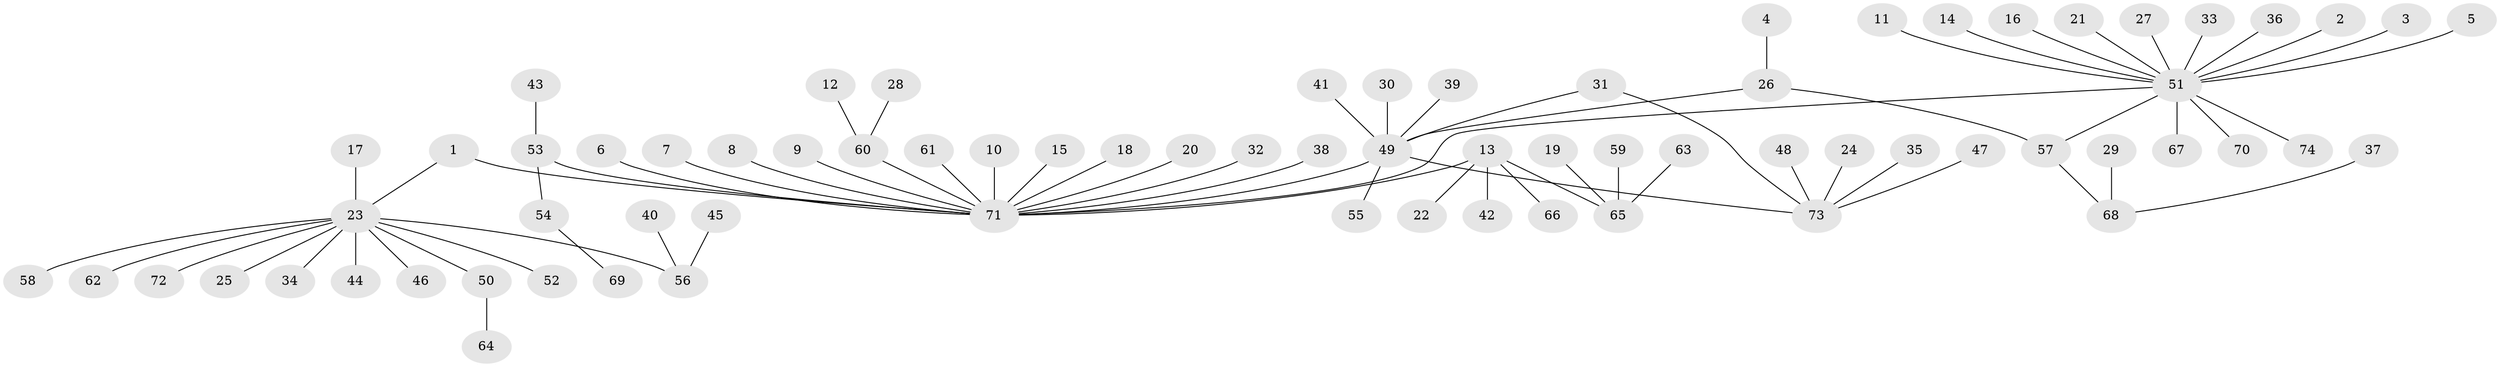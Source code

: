 // original degree distribution, {19: 0.006802721088435374, 5: 0.034013605442176874, 2: 0.17006802721088435, 3: 0.06802721088435375, 10: 0.006802721088435374, 7: 0.006802721088435374, 13: 0.006802721088435374, 6: 0.013605442176870748, 1: 0.6598639455782312, 17: 0.006802721088435374, 4: 0.013605442176870748, 8: 0.006802721088435374}
// Generated by graph-tools (version 1.1) at 2025/49/03/09/25 03:49:51]
// undirected, 74 vertices, 75 edges
graph export_dot {
graph [start="1"]
  node [color=gray90,style=filled];
  1;
  2;
  3;
  4;
  5;
  6;
  7;
  8;
  9;
  10;
  11;
  12;
  13;
  14;
  15;
  16;
  17;
  18;
  19;
  20;
  21;
  22;
  23;
  24;
  25;
  26;
  27;
  28;
  29;
  30;
  31;
  32;
  33;
  34;
  35;
  36;
  37;
  38;
  39;
  40;
  41;
  42;
  43;
  44;
  45;
  46;
  47;
  48;
  49;
  50;
  51;
  52;
  53;
  54;
  55;
  56;
  57;
  58;
  59;
  60;
  61;
  62;
  63;
  64;
  65;
  66;
  67;
  68;
  69;
  70;
  71;
  72;
  73;
  74;
  1 -- 23 [weight=1.0];
  1 -- 71 [weight=1.0];
  2 -- 51 [weight=1.0];
  3 -- 51 [weight=1.0];
  4 -- 26 [weight=1.0];
  5 -- 51 [weight=1.0];
  6 -- 71 [weight=1.0];
  7 -- 71 [weight=1.0];
  8 -- 71 [weight=1.0];
  9 -- 71 [weight=1.0];
  10 -- 71 [weight=1.0];
  11 -- 51 [weight=1.0];
  12 -- 60 [weight=1.0];
  13 -- 22 [weight=1.0];
  13 -- 42 [weight=1.0];
  13 -- 65 [weight=1.0];
  13 -- 66 [weight=1.0];
  13 -- 71 [weight=1.0];
  14 -- 51 [weight=1.0];
  15 -- 71 [weight=1.0];
  16 -- 51 [weight=1.0];
  17 -- 23 [weight=1.0];
  18 -- 71 [weight=1.0];
  19 -- 65 [weight=1.0];
  20 -- 71 [weight=1.0];
  21 -- 51 [weight=1.0];
  23 -- 25 [weight=1.0];
  23 -- 34 [weight=1.0];
  23 -- 44 [weight=1.0];
  23 -- 46 [weight=1.0];
  23 -- 50 [weight=1.0];
  23 -- 52 [weight=1.0];
  23 -- 56 [weight=1.0];
  23 -- 58 [weight=1.0];
  23 -- 62 [weight=1.0];
  23 -- 72 [weight=1.0];
  24 -- 73 [weight=1.0];
  26 -- 49 [weight=1.0];
  26 -- 57 [weight=1.0];
  27 -- 51 [weight=1.0];
  28 -- 60 [weight=1.0];
  29 -- 68 [weight=1.0];
  30 -- 49 [weight=1.0];
  31 -- 49 [weight=1.0];
  31 -- 73 [weight=1.0];
  32 -- 71 [weight=1.0];
  33 -- 51 [weight=1.0];
  35 -- 73 [weight=1.0];
  36 -- 51 [weight=1.0];
  37 -- 68 [weight=1.0];
  38 -- 71 [weight=1.0];
  39 -- 49 [weight=1.0];
  40 -- 56 [weight=1.0];
  41 -- 49 [weight=1.0];
  43 -- 53 [weight=1.0];
  45 -- 56 [weight=1.0];
  47 -- 73 [weight=1.0];
  48 -- 73 [weight=1.0];
  49 -- 55 [weight=1.0];
  49 -- 71 [weight=1.0];
  49 -- 73 [weight=1.0];
  50 -- 64 [weight=1.0];
  51 -- 57 [weight=1.0];
  51 -- 67 [weight=1.0];
  51 -- 70 [weight=1.0];
  51 -- 71 [weight=1.0];
  51 -- 74 [weight=1.0];
  53 -- 54 [weight=1.0];
  53 -- 71 [weight=1.0];
  54 -- 69 [weight=1.0];
  57 -- 68 [weight=1.0];
  59 -- 65 [weight=1.0];
  60 -- 71 [weight=1.0];
  61 -- 71 [weight=1.0];
  63 -- 65 [weight=1.0];
}
